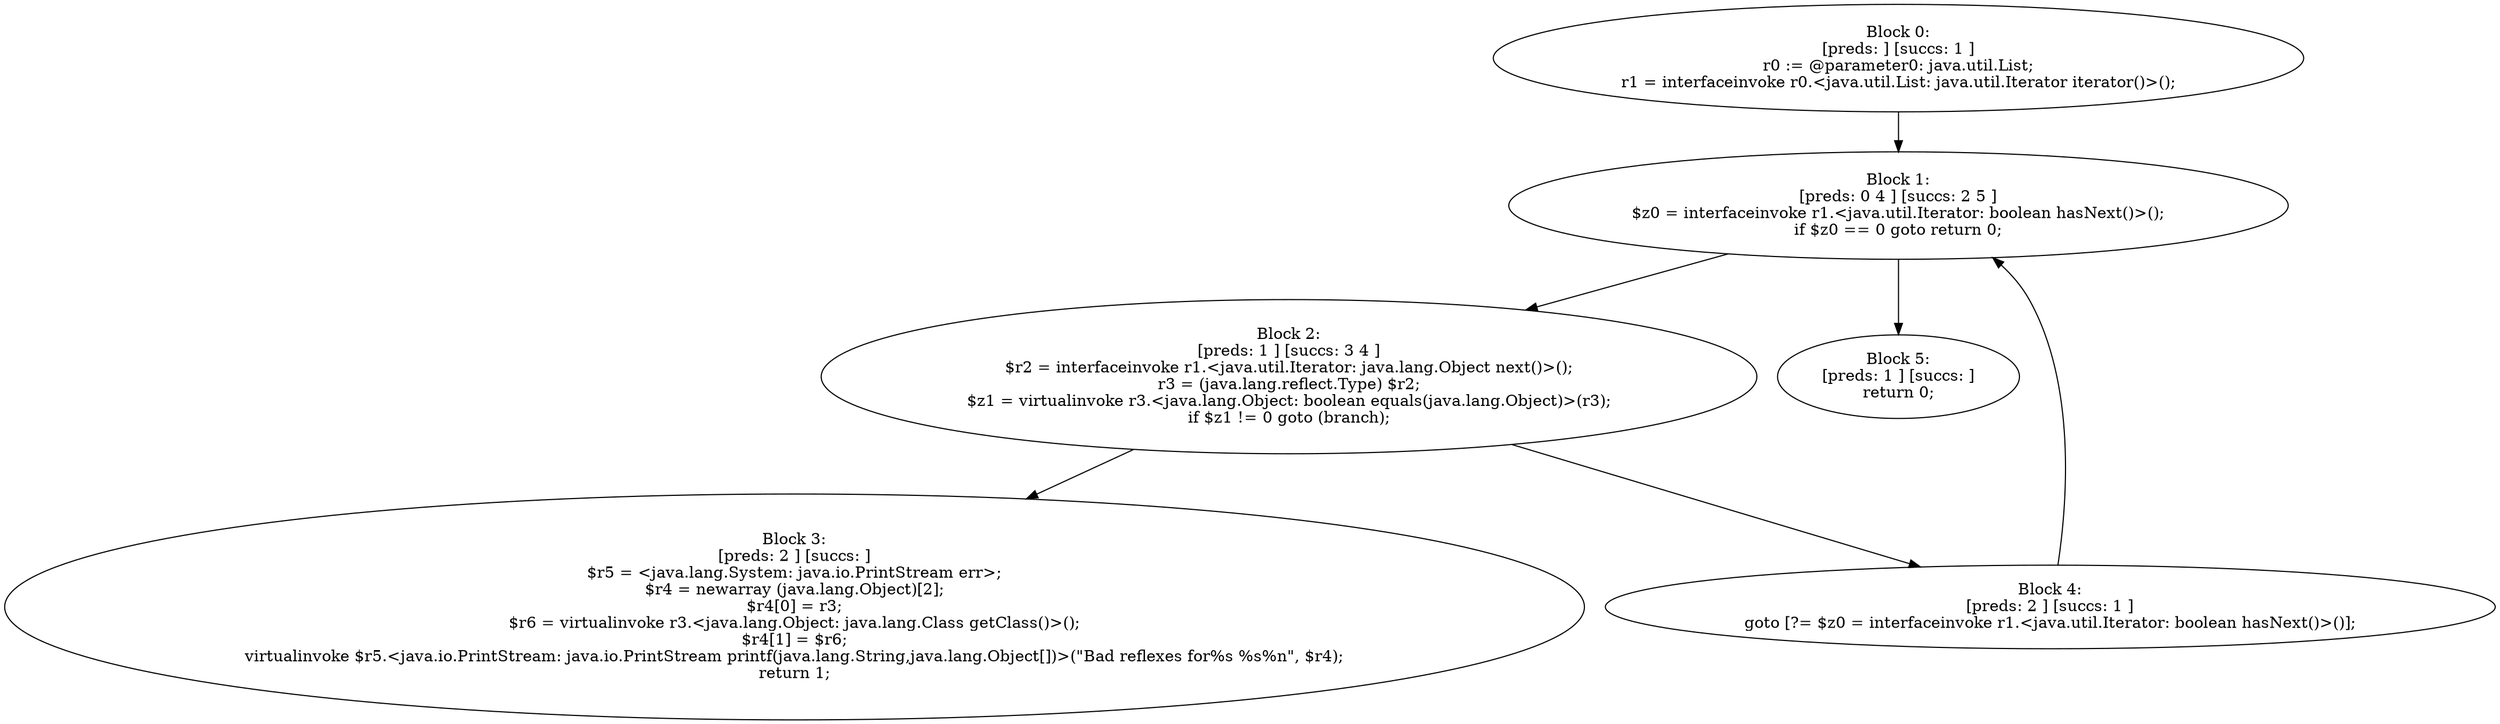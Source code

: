 digraph "unitGraph" {
    "Block 0:
[preds: ] [succs: 1 ]
r0 := @parameter0: java.util.List;
r1 = interfaceinvoke r0.<java.util.List: java.util.Iterator iterator()>();
"
    "Block 1:
[preds: 0 4 ] [succs: 2 5 ]
$z0 = interfaceinvoke r1.<java.util.Iterator: boolean hasNext()>();
if $z0 == 0 goto return 0;
"
    "Block 2:
[preds: 1 ] [succs: 3 4 ]
$r2 = interfaceinvoke r1.<java.util.Iterator: java.lang.Object next()>();
r3 = (java.lang.reflect.Type) $r2;
$z1 = virtualinvoke r3.<java.lang.Object: boolean equals(java.lang.Object)>(r3);
if $z1 != 0 goto (branch);
"
    "Block 3:
[preds: 2 ] [succs: ]
$r5 = <java.lang.System: java.io.PrintStream err>;
$r4 = newarray (java.lang.Object)[2];
$r4[0] = r3;
$r6 = virtualinvoke r3.<java.lang.Object: java.lang.Class getClass()>();
$r4[1] = $r6;
virtualinvoke $r5.<java.io.PrintStream: java.io.PrintStream printf(java.lang.String,java.lang.Object[])>(\"Bad reflexes for%s %s%n\", $r4);
return 1;
"
    "Block 4:
[preds: 2 ] [succs: 1 ]
goto [?= $z0 = interfaceinvoke r1.<java.util.Iterator: boolean hasNext()>()];
"
    "Block 5:
[preds: 1 ] [succs: ]
return 0;
"
    "Block 0:
[preds: ] [succs: 1 ]
r0 := @parameter0: java.util.List;
r1 = interfaceinvoke r0.<java.util.List: java.util.Iterator iterator()>();
"->"Block 1:
[preds: 0 4 ] [succs: 2 5 ]
$z0 = interfaceinvoke r1.<java.util.Iterator: boolean hasNext()>();
if $z0 == 0 goto return 0;
";
    "Block 1:
[preds: 0 4 ] [succs: 2 5 ]
$z0 = interfaceinvoke r1.<java.util.Iterator: boolean hasNext()>();
if $z0 == 0 goto return 0;
"->"Block 2:
[preds: 1 ] [succs: 3 4 ]
$r2 = interfaceinvoke r1.<java.util.Iterator: java.lang.Object next()>();
r3 = (java.lang.reflect.Type) $r2;
$z1 = virtualinvoke r3.<java.lang.Object: boolean equals(java.lang.Object)>(r3);
if $z1 != 0 goto (branch);
";
    "Block 1:
[preds: 0 4 ] [succs: 2 5 ]
$z0 = interfaceinvoke r1.<java.util.Iterator: boolean hasNext()>();
if $z0 == 0 goto return 0;
"->"Block 5:
[preds: 1 ] [succs: ]
return 0;
";
    "Block 2:
[preds: 1 ] [succs: 3 4 ]
$r2 = interfaceinvoke r1.<java.util.Iterator: java.lang.Object next()>();
r3 = (java.lang.reflect.Type) $r2;
$z1 = virtualinvoke r3.<java.lang.Object: boolean equals(java.lang.Object)>(r3);
if $z1 != 0 goto (branch);
"->"Block 3:
[preds: 2 ] [succs: ]
$r5 = <java.lang.System: java.io.PrintStream err>;
$r4 = newarray (java.lang.Object)[2];
$r4[0] = r3;
$r6 = virtualinvoke r3.<java.lang.Object: java.lang.Class getClass()>();
$r4[1] = $r6;
virtualinvoke $r5.<java.io.PrintStream: java.io.PrintStream printf(java.lang.String,java.lang.Object[])>(\"Bad reflexes for%s %s%n\", $r4);
return 1;
";
    "Block 2:
[preds: 1 ] [succs: 3 4 ]
$r2 = interfaceinvoke r1.<java.util.Iterator: java.lang.Object next()>();
r3 = (java.lang.reflect.Type) $r2;
$z1 = virtualinvoke r3.<java.lang.Object: boolean equals(java.lang.Object)>(r3);
if $z1 != 0 goto (branch);
"->"Block 4:
[preds: 2 ] [succs: 1 ]
goto [?= $z0 = interfaceinvoke r1.<java.util.Iterator: boolean hasNext()>()];
";
    "Block 4:
[preds: 2 ] [succs: 1 ]
goto [?= $z0 = interfaceinvoke r1.<java.util.Iterator: boolean hasNext()>()];
"->"Block 1:
[preds: 0 4 ] [succs: 2 5 ]
$z0 = interfaceinvoke r1.<java.util.Iterator: boolean hasNext()>();
if $z0 == 0 goto return 0;
";
}
